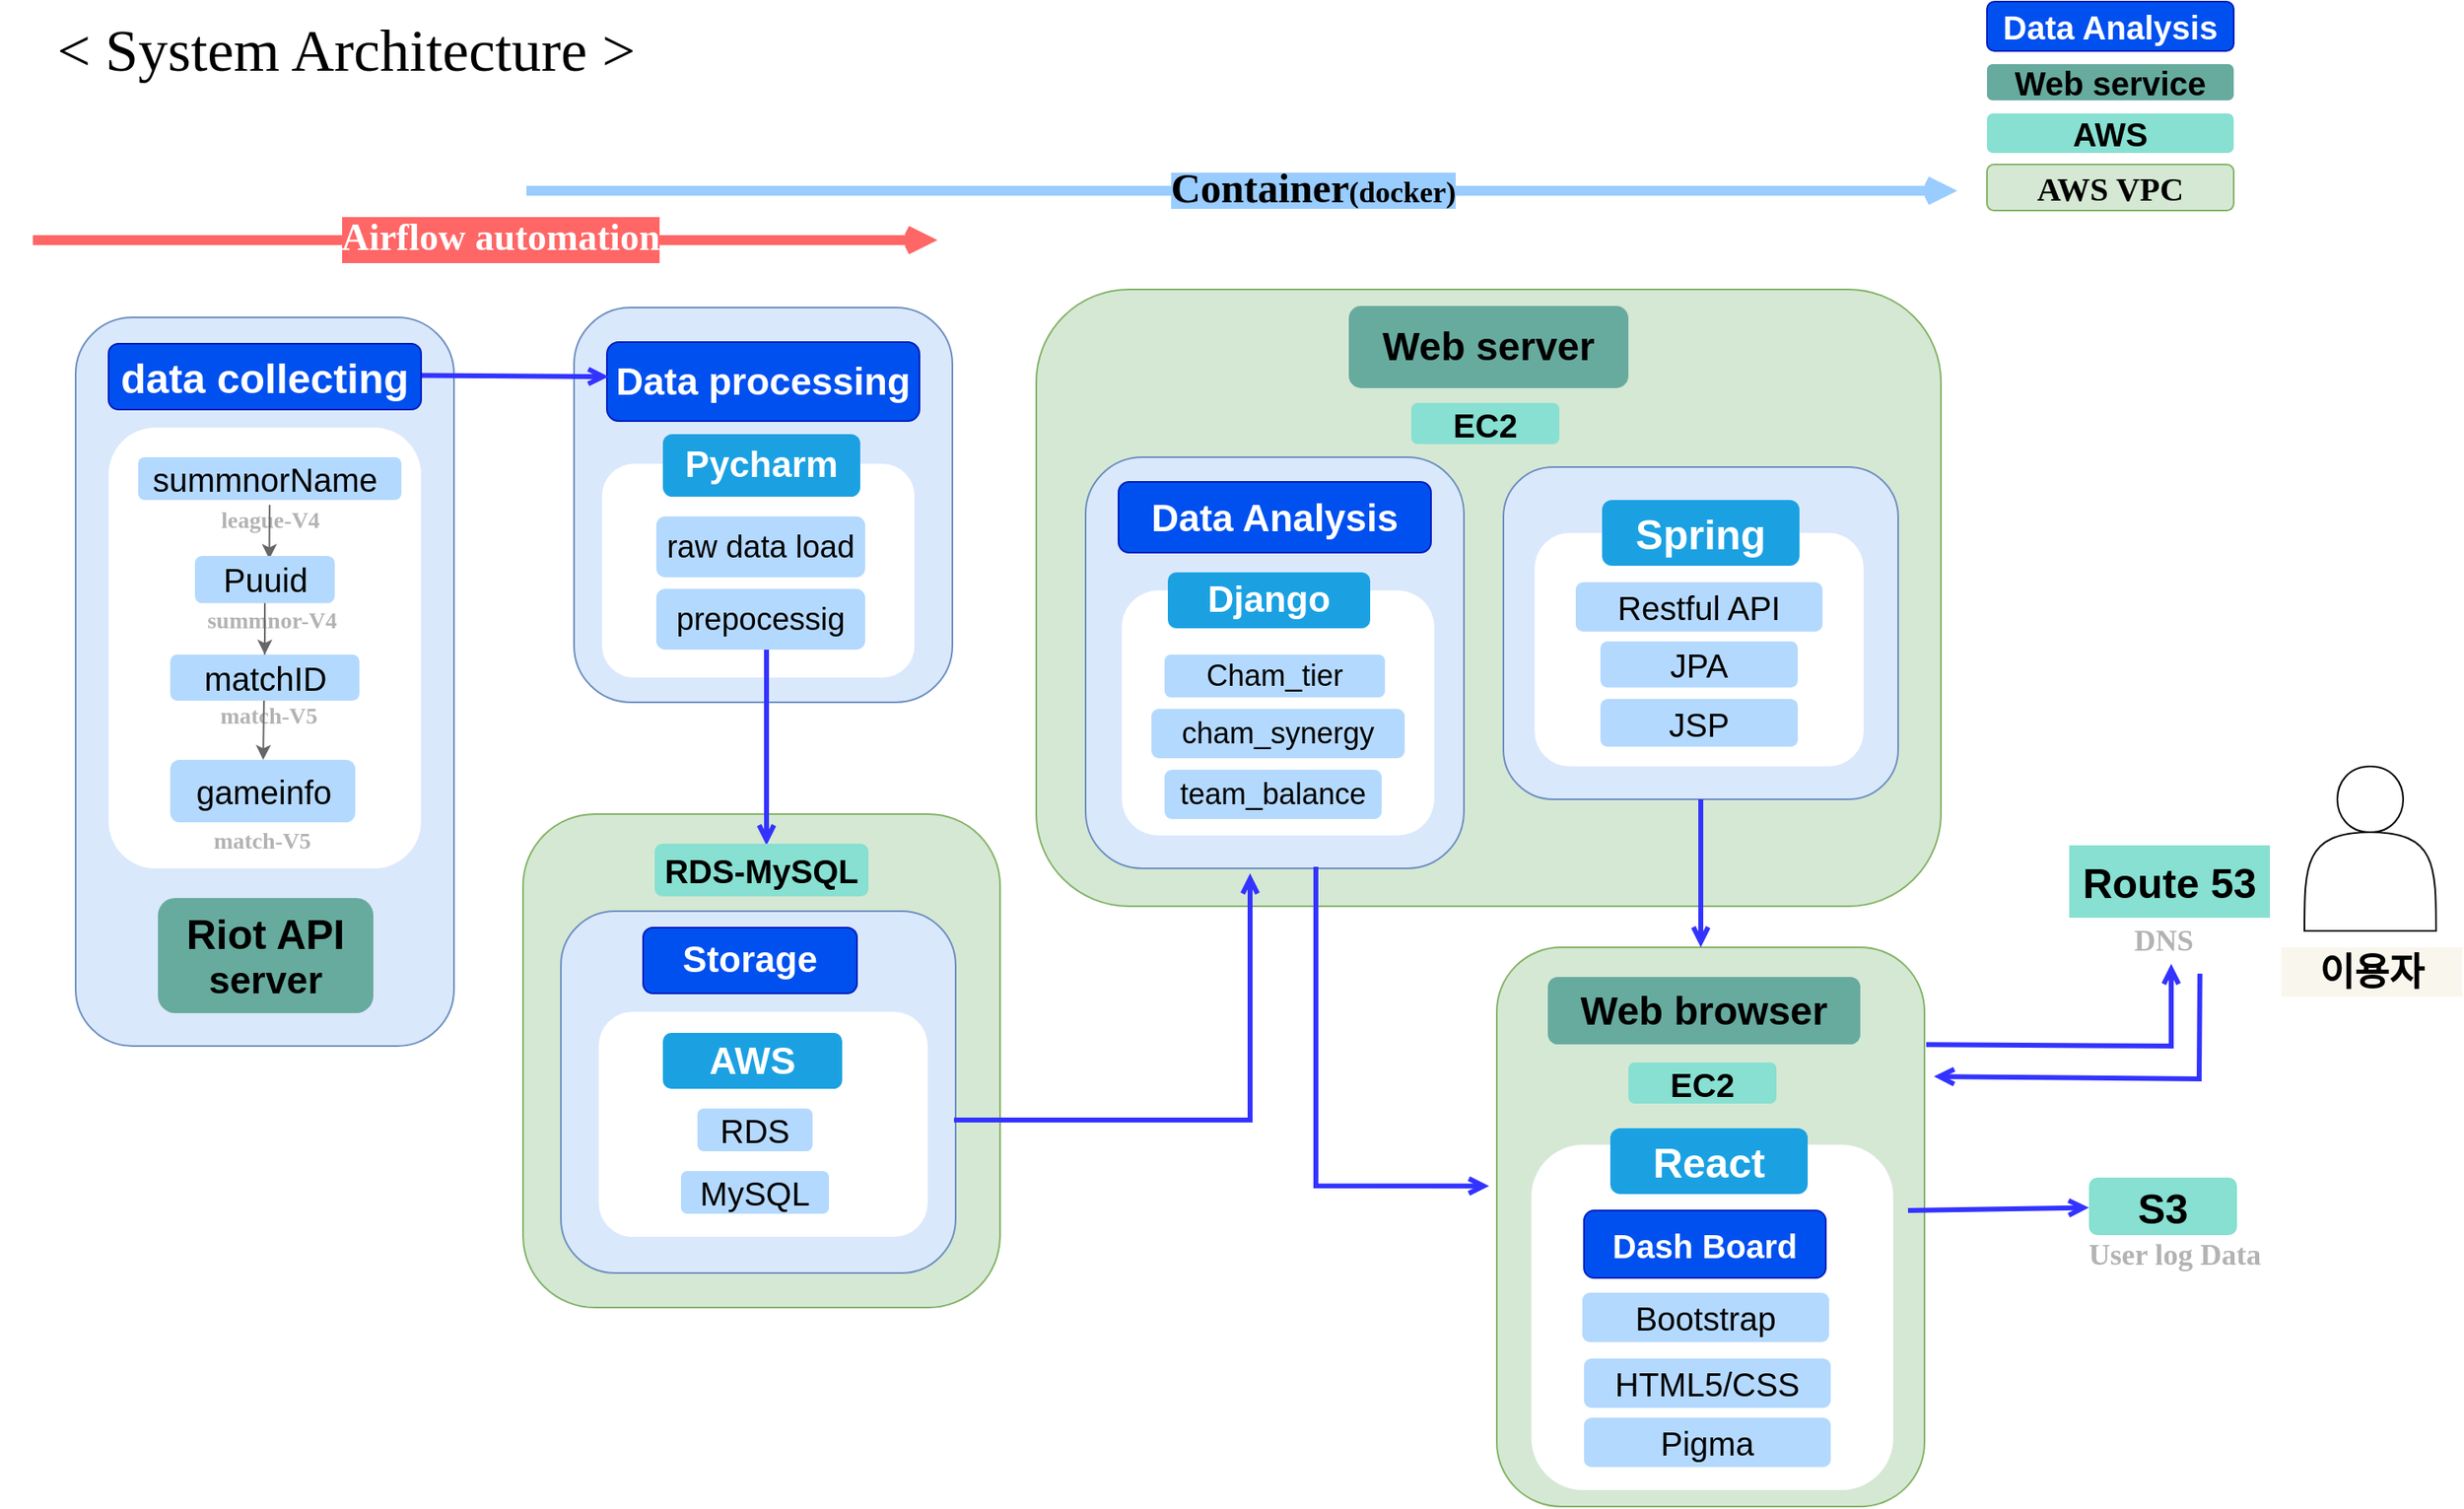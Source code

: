 <mxfile version="21.7.4" type="device">
  <diagram name="페이지-1" id="8Vxe-Sb6-K2crWI08aWL">
    <mxGraphModel dx="3078" dy="1029" grid="1" gridSize="10" guides="0" tooltips="1" connect="0" arrows="0" fold="1" page="1" pageScale="1" pageWidth="1169" pageHeight="827" background="#ffffff" math="0" shadow="0">
      <root>
        <mxCell id="0" />
        <mxCell id="1" parent="0" />
        <mxCell id="B-vti2--LpLqxvytJ4qg-33" value="" style="rounded=1;whiteSpace=wrap;html=1;fillColor=#d5e8d4;strokeColor=#82b366;fontFamily=Tahoma;fontStyle=1;" parent="1" vertex="1">
          <mxGeometry x="-842" y="499" width="290" height="300" as="geometry" />
        </mxCell>
        <mxCell id="B-vti2--LpLqxvytJ4qg-11" value="" style="rounded=1;whiteSpace=wrap;html=1;fillColor=#d5e8d4;strokeColor=#82b366;fontFamily=Tahoma;fontStyle=1;" parent="1" vertex="1">
          <mxGeometry x="-250" y="580" width="260" height="340" as="geometry" />
        </mxCell>
        <mxCell id="B-vti2--LpLqxvytJ4qg-10" value="" style="rounded=1;whiteSpace=wrap;html=1;fillColor=#d5e8d4;strokeColor=#82b366;fontFamily=Tahoma;fontStyle=1;" parent="1" vertex="1">
          <mxGeometry x="-530" y="180" width="550" height="375" as="geometry" />
        </mxCell>
        <mxCell id="B-vti2--LpLqxvytJ4qg-9" value="" style="rounded=1;whiteSpace=wrap;html=1;fillColor=#dae8fc;strokeColor=#6c8ebf;fontFamily=Tahoma;fontStyle=1" parent="1" vertex="1">
          <mxGeometry x="-500" y="282" width="230" height="250" as="geometry" />
        </mxCell>
        <mxCell id="M_kINHGqOCjYZNysxSQe-3" value="" style="rounded=1;whiteSpace=wrap;html=1;fillColor=#dae8fc;strokeColor=#6c8ebf;fontFamily=Tahoma;fontStyle=1" parent="1" vertex="1">
          <mxGeometry x="-819" y="558" width="240" height="220" as="geometry" />
        </mxCell>
        <mxCell id="M_kINHGqOCjYZNysxSQe-38" value="" style="rounded=1;whiteSpace=wrap;html=1;fontFamily=Helvetica;fontStyle=1;strokeColor=none;" parent="1" vertex="1">
          <mxGeometry x="-796" y="619.25" width="200" height="136.75" as="geometry" />
        </mxCell>
        <mxCell id="M_kINHGqOCjYZNysxSQe-1" value="" style="rounded=1;whiteSpace=wrap;html=1;fillColor=#dae8fc;strokeColor=#6c8ebf;fontFamily=Tahoma;fontStyle=1" parent="1" vertex="1">
          <mxGeometry x="-1114" y="197" width="230" height="443" as="geometry" />
        </mxCell>
        <mxCell id="M_kINHGqOCjYZNysxSQe-2" value="&lt;font style=&quot;font-size: 36px;&quot; face=&quot;Tahoma&quot;&gt;&amp;lt; System Architecture &amp;gt;&amp;nbsp;&lt;/font&gt;" style="text;strokeColor=none;align=center;fillColor=none;html=1;verticalAlign=middle;whiteSpace=wrap;rounded=0;fontSize=20;fontFamily=Architects Daughter;" parent="1" vertex="1">
          <mxGeometry x="-1160" y="20" width="430" height="30" as="geometry" />
        </mxCell>
        <mxCell id="M_kINHGqOCjYZNysxSQe-4" value="" style="rounded=1;whiteSpace=wrap;html=1;fillColor=#dae8fc;strokeColor=#6c8ebf;fontFamily=Tahoma;fontStyle=1" parent="1" vertex="1">
          <mxGeometry x="-811" y="191" width="230" height="240" as="geometry" />
        </mxCell>
        <mxCell id="M_kINHGqOCjYZNysxSQe-12" value="" style="rounded=1;whiteSpace=wrap;html=1;fontFamily=Helvetica;fontStyle=1;strokeColor=none;" parent="1" vertex="1">
          <mxGeometry x="-1094" y="264" width="190" height="268" as="geometry" />
        </mxCell>
        <mxCell id="M_kINHGqOCjYZNysxSQe-13" value="&lt;span style=&quot;font-size: 20px; font-weight: 400;&quot;&gt;summnorName&amp;nbsp;&lt;/span&gt;" style="rounded=1;whiteSpace=wrap;html=1;fontFamily=Helvetica;fontStyle=1;fillColor=#b4d9fe;strokeColor=none;fontColor=#000000;" parent="1" vertex="1">
          <mxGeometry x="-1076" y="282" width="160" height="26" as="geometry" />
        </mxCell>
        <mxCell id="M_kINHGqOCjYZNysxSQe-19" value="&lt;font style=&quot;font-size: 23px;&quot;&gt;AWS&lt;/font&gt;" style="rounded=1;whiteSpace=wrap;html=1;fontFamily=Helvetica;fontStyle=1;fillColor=#1ba1e2;strokeColor=none;fontColor=#ffffff;strokeWidth=20;" parent="1" vertex="1">
          <mxGeometry x="-757" y="632" width="109" height="34" as="geometry" />
        </mxCell>
        <mxCell id="M_kINHGqOCjYZNysxSQe-34" value="&lt;div style=&quot;&quot;&gt;&lt;pre style=&quot;&quot;&gt;&lt;font color=&quot;#b3b3b3&quot; style=&quot;font-size: 14px;&quot; face=&quot;Tahoma&quot;&gt;&lt;b style=&quot;&quot;&gt;league-V4&lt;/b&gt;&lt;/font&gt;&lt;/pre&gt;&lt;/div&gt;" style="text;strokeColor=none;align=center;fillColor=none;html=1;verticalAlign=middle;whiteSpace=wrap;rounded=0;fontSize=20;fontFamily=Architects Daughter;" parent="1" vertex="1">
          <mxGeometry x="-1038" y="302" width="85" height="30" as="geometry" />
        </mxCell>
        <mxCell id="M_kINHGqOCjYZNysxSQe-36" value="&lt;font style=&quot;font-size: 22px;&quot;&gt;Storage&lt;/font&gt;" style="rounded=1;whiteSpace=wrap;html=1;fontFamily=Helvetica;fontStyle=1;fillColor=#0050ef;strokeColor=#001DBC;fontColor=#ffffff;" parent="1" vertex="1">
          <mxGeometry x="-769" y="568" width="130" height="40" as="geometry" />
        </mxCell>
        <mxCell id="M_kINHGqOCjYZNysxSQe-46" value="&lt;div style=&quot;&quot;&gt;&lt;pre style=&quot;&quot;&gt;&lt;font color=&quot;#b3b3b3&quot; style=&quot;font-size: 14px;&quot; face=&quot;Tahoma&quot;&gt;&lt;b style=&quot;&quot;&gt;summnor-V4&lt;/b&gt;&lt;/font&gt;&lt;/pre&gt;&lt;/div&gt;" style="text;strokeColor=none;align=center;fillColor=none;html=1;verticalAlign=middle;whiteSpace=wrap;rounded=0;fontSize=20;fontFamily=Architects Daughter;" parent="1" vertex="1">
          <mxGeometry x="-1037" y="363" width="85" height="30" as="geometry" />
        </mxCell>
        <mxCell id="M_kINHGqOCjYZNysxSQe-47" value="&lt;div style=&quot;&quot;&gt;&lt;pre style=&quot;&quot;&gt;&lt;font color=&quot;#b3b3b3&quot; style=&quot;font-size: 14px;&quot; face=&quot;Tahoma&quot;&gt;&lt;b style=&quot;&quot;&gt;match-V5&lt;/b&gt;&lt;/font&gt;&lt;/pre&gt;&lt;/div&gt;" style="text;strokeColor=none;align=center;fillColor=none;html=1;verticalAlign=middle;whiteSpace=wrap;rounded=0;fontSize=20;fontFamily=Architects Daughter;" parent="1" vertex="1">
          <mxGeometry x="-1039" y="421" width="85" height="30" as="geometry" />
        </mxCell>
        <mxCell id="M_kINHGqOCjYZNysxSQe-51" style="rounded=0;hachureGap=4;orthogonalLoop=1;jettySize=auto;html=1;fontFamily=Architects Daughter;fontSource=https%3A%2F%2Ffonts.googleapis.com%2Fcss%3Ffamily%3DArchitects%2BDaughter;fontSize=16;strokeColor=#666666;entryX=0.532;entryY=0.065;entryDx=0;entryDy=0;entryPerimeter=0;" parent="1" target="M_kINHGqOCjYZNysxSQe-40" edge="1">
          <mxGeometry relative="1" as="geometry">
            <mxPoint x="-996.079" y="311" as="sourcePoint" />
            <mxPoint x="-999" y="332" as="targetPoint" />
          </mxGeometry>
        </mxCell>
        <mxCell id="M_kINHGqOCjYZNysxSQe-52" style="rounded=0;hachureGap=4;orthogonalLoop=1;jettySize=auto;html=1;fontFamily=Architects Daughter;fontSource=https%3A%2F%2Ffonts.googleapis.com%2Fcss%3Ffamily%3DArchitects%2BDaughter;fontSize=16;strokeColor=#666666;exitX=0.5;exitY=0;exitDx=0;exitDy=0;exitPerimeter=0;" parent="1" source="M_kINHGqOCjYZNysxSQe-40" target="M_kINHGqOCjYZNysxSQe-41" edge="1">
          <mxGeometry relative="1" as="geometry">
            <mxPoint x="-989" y="312" as="sourcePoint" />
            <mxPoint x="-989" y="342" as="targetPoint" />
          </mxGeometry>
        </mxCell>
        <mxCell id="M_kINHGqOCjYZNysxSQe-40" value="&lt;span style=&quot;font-size: 20px; font-weight: 400;&quot;&gt;Puuid&lt;/span&gt;" style="rounded=1;whiteSpace=wrap;html=1;fontFamily=Helvetica;fontStyle=1;fillColor=#b4d9fe;strokeColor=none;fontColor=#000000;" parent="1" vertex="1">
          <mxGeometry x="-1041.5" y="342" width="85" height="28.75" as="geometry" />
        </mxCell>
        <mxCell id="M_kINHGqOCjYZNysxSQe-55" style="rounded=0;hachureGap=4;orthogonalLoop=1;jettySize=auto;html=1;fontFamily=Architects Daughter;fontSource=https%3A%2F%2Ffonts.googleapis.com%2Fcss%3Ffamily%3DArchitects%2BDaughter;fontSize=16;strokeColor=#666666;" parent="1" target="M_kINHGqOCjYZNysxSQe-45" edge="1">
          <mxGeometry relative="1" as="geometry">
            <mxPoint x="-999" y="392" as="sourcePoint" />
            <mxPoint x="-989" y="342" as="targetPoint" />
          </mxGeometry>
        </mxCell>
        <mxCell id="M_kINHGqOCjYZNysxSQe-41" value="&lt;span style=&quot;font-size: 20px; font-weight: 400;&quot;&gt;matchID&lt;/span&gt;" style="rounded=1;whiteSpace=wrap;html=1;fontFamily=Helvetica;fontStyle=1;fillColor=#b4d9fe;strokeColor=none;fontColor=#000000;" parent="1" vertex="1">
          <mxGeometry x="-1056.5" y="402" width="115" height="28" as="geometry" />
        </mxCell>
        <mxCell id="M_kINHGqOCjYZNysxSQe-57" value="&lt;span style=&quot;font-size: 20px; font-weight: 400;&quot;&gt;RDS&lt;/span&gt;" style="rounded=1;whiteSpace=wrap;html=1;fontFamily=Helvetica;fontStyle=1;fillColor=#b4d9fe;strokeColor=none;fontColor=#000000;" parent="1" vertex="1">
          <mxGeometry x="-736" y="678" width="70" height="26" as="geometry" />
        </mxCell>
        <mxCell id="M_kINHGqOCjYZNysxSQe-58" value="&lt;span style=&quot;font-size: 20px; font-weight: 400;&quot;&gt;MySQL&lt;/span&gt;" style="rounded=1;whiteSpace=wrap;html=1;fontFamily=Helvetica;fontStyle=1;fillColor=#b4d9fe;strokeColor=none;fontColor=#000000;" parent="1" vertex="1">
          <mxGeometry x="-746" y="716" width="90" height="26" as="geometry" />
        </mxCell>
        <mxCell id="M_kINHGqOCjYZNysxSQe-60" value="&lt;font style=&quot;&quot;&gt;&lt;font style=&quot;font-size: 23px;&quot;&gt;Data processing&lt;/font&gt;&lt;br&gt;&lt;/font&gt;" style="rounded=1;whiteSpace=wrap;html=1;fontFamily=Helvetica;fontStyle=1;fillColor=#0050ef;strokeColor=#001DBC;fontColor=#ffffff;" parent="1" vertex="1">
          <mxGeometry x="-791" y="212" width="190" height="48" as="geometry" />
        </mxCell>
        <mxCell id="M_kINHGqOCjYZNysxSQe-61" value="" style="rounded=1;whiteSpace=wrap;html=1;fontFamily=Helvetica;fontStyle=1;strokeColor=none;" parent="1" vertex="1">
          <mxGeometry x="-794" y="286" width="190" height="130" as="geometry" />
        </mxCell>
        <mxCell id="M_kINHGqOCjYZNysxSQe-22" value="&lt;font style=&quot;font-size: 22px;&quot;&gt;Pycharm&lt;/font&gt;" style="rounded=1;whiteSpace=wrap;html=1;fontFamily=Helvetica;fontStyle=1;fillColor=#1ba1e2;strokeColor=none;fontColor=#ffffff;" parent="1" vertex="1">
          <mxGeometry x="-757" y="268" width="120" height="38" as="geometry" />
        </mxCell>
        <mxCell id="M_kINHGqOCjYZNysxSQe-77" value="" style="rounded=1;whiteSpace=wrap;html=1;fontFamily=Helvetica;fontStyle=1;strokeColor=none;" parent="1" vertex="1">
          <mxGeometry x="-478" y="363" width="190" height="149" as="geometry" />
        </mxCell>
        <mxCell id="M_kINHGqOCjYZNysxSQe-23" value="&lt;font style=&quot;font-size: 22px;&quot;&gt;Django&lt;/font&gt;" style="rounded=1;whiteSpace=wrap;html=1;fontFamily=Helvetica;fontStyle=1;fillColor=#1ba1e2;strokeColor=none;fontColor=#ffffff;" parent="1" vertex="1">
          <mxGeometry x="-450" y="352" width="123" height="34" as="geometry" />
        </mxCell>
        <mxCell id="M_kINHGqOCjYZNysxSQe-92" value="" style="rounded=1;whiteSpace=wrap;html=1;fontFamily=Helvetica;fontStyle=1;strokeColor=none;" parent="1" vertex="1">
          <mxGeometry x="-229" y="700" width="220" height="210" as="geometry" />
        </mxCell>
        <mxCell id="M_kINHGqOCjYZNysxSQe-93" value="&lt;span style=&quot;font-size: 25px;&quot;&gt;React&lt;/span&gt;" style="rounded=1;whiteSpace=wrap;html=1;fontFamily=Helvetica;fontStyle=1;fillColor=#1ba1e2;strokeColor=none;fontColor=#ffffff;" parent="1" vertex="1">
          <mxGeometry x="-181" y="690" width="120" height="40" as="geometry" />
        </mxCell>
        <mxCell id="M_kINHGqOCjYZNysxSQe-96" value="" style="edgeStyle=none;orthogonalLoop=1;jettySize=auto;html=1;rounded=0;hachureGap=4;fontFamily=Architects Daughter;fontSource=https%3A%2F%2Ffonts.googleapis.com%2Fcss%3Ffamily%3DArchitects%2BDaughter;fontSize=16;strokeWidth=6;endArrow=open;endFill=0;strokeColor=#FF6666;" parent="1" edge="1">
          <mxGeometry width="80" relative="1" as="geometry">
            <mxPoint x="-1140" y="150" as="sourcePoint" />
            <mxPoint x="-590" y="150" as="targetPoint" />
            <Array as="points" />
          </mxGeometry>
        </mxCell>
        <mxCell id="M_kINHGqOCjYZNysxSQe-100" value="&lt;span style=&quot;background-color: rgb(255, 102, 102);&quot;&gt;&lt;b style=&quot;&quot;&gt;&lt;font style=&quot;&quot; color=&quot;#ffffff&quot;&gt;&lt;font style=&quot;font-size: 23px;&quot; face=&quot;Tahoma&quot;&gt;Airflow automation&lt;/font&gt;&lt;/font&gt;&lt;/b&gt;&lt;/span&gt;" style="edgeLabel;html=1;align=center;verticalAlign=middle;resizable=0;points=[];fontSize=20;fontFamily=Architects Daughter;" parent="M_kINHGqOCjYZNysxSQe-96" vertex="1" connectable="0">
          <mxGeometry x="0.4" y="-4" relative="1" as="geometry">
            <mxPoint x="-101" y="-6" as="offset" />
          </mxGeometry>
        </mxCell>
        <mxCell id="M_kINHGqOCjYZNysxSQe-101" value="&lt;span style=&quot;font-weight: 400;&quot;&gt;&lt;font style=&quot;font-size: 18px;&quot;&gt;Cham_tier&lt;/font&gt;&lt;/span&gt;" style="rounded=1;whiteSpace=wrap;html=1;fontFamily=Helvetica;fontStyle=1;fillColor=#B4D9FE;strokeColor=none;fontColor=#000000;" parent="1" vertex="1">
          <mxGeometry x="-452" y="402" width="134" height="26" as="geometry" />
        </mxCell>
        <mxCell id="M_kINHGqOCjYZNysxSQe-102" value="&lt;span style=&quot;font-weight: 400;&quot;&gt;&lt;font style=&quot;font-size: 18px;&quot;&gt;cham_synergy&lt;/font&gt;&lt;/span&gt;" style="rounded=1;whiteSpace=wrap;html=1;fontFamily=Helvetica;fontStyle=1;fillColor=#b4d9fe;strokeColor=none;fontColor=#000000;" parent="1" vertex="1">
          <mxGeometry x="-460" y="435" width="154" height="30" as="geometry" />
        </mxCell>
        <mxCell id="M_kINHGqOCjYZNysxSQe-105" value="&lt;span style=&quot;font-weight: 400;&quot;&gt;&lt;font style=&quot;font-size: 18px;&quot;&gt;team_balance&lt;/font&gt;&lt;/span&gt;" style="rounded=1;whiteSpace=wrap;html=1;fontFamily=Helvetica;fontStyle=1;fillColor=#b4d9fe;strokeColor=none;fontColor=#000000;" parent="1" vertex="1">
          <mxGeometry x="-452" y="472" width="132" height="30" as="geometry" />
        </mxCell>
        <mxCell id="M_kINHGqOCjYZNysxSQe-106" value="&lt;span style=&quot;font-size: 19px; font-weight: 400;&quot;&gt;raw data load&lt;/span&gt;" style="rounded=1;whiteSpace=wrap;html=1;fontFamily=Helvetica;fontStyle=1;fillColor=#b4d9fe;strokeColor=none;fontColor=#000000;" parent="1" vertex="1">
          <mxGeometry x="-761" y="318" width="127" height="37" as="geometry" />
        </mxCell>
        <mxCell id="M_kINHGqOCjYZNysxSQe-108" value="" style="edgeStyle=none;orthogonalLoop=1;jettySize=auto;html=1;rounded=0;hachureGap=4;fontFamily=Architects Daughter;fontSource=https%3A%2F%2Ffonts.googleapis.com%2Fcss%3Ffamily%3DArchitects%2BDaughter;fontSize=16;strokeWidth=6;endArrow=open;endFill=0;strokeColor=#99CCFF;" parent="1" edge="1">
          <mxGeometry width="80" relative="1" as="geometry">
            <mxPoint x="-840" y="120" as="sourcePoint" />
            <mxPoint x="30" y="120" as="targetPoint" />
            <Array as="points" />
          </mxGeometry>
        </mxCell>
        <mxCell id="M_kINHGqOCjYZNysxSQe-109" value="&lt;font face=&quot;Tahoma&quot;&gt;&lt;span style=&quot;background-color: rgb(153, 204, 255);&quot;&gt;&lt;b style=&quot;&quot;&gt;&lt;span style=&quot;font-size: 25px;&quot;&gt;Container&lt;/span&gt;&lt;font style=&quot;font-size: 18px;&quot;&gt;(docker)&lt;/font&gt;&lt;/b&gt;&lt;/span&gt;&lt;/font&gt;" style="edgeLabel;html=1;align=center;verticalAlign=middle;resizable=0;points=[];fontSize=20;fontFamily=Architects Daughter;" parent="M_kINHGqOCjYZNysxSQe-108" vertex="1" connectable="0">
          <mxGeometry x="0.4" y="-4" relative="1" as="geometry">
            <mxPoint x="-131" y="-6" as="offset" />
          </mxGeometry>
        </mxCell>
        <mxCell id="B-vti2--LpLqxvytJ4qg-5" value="&lt;font style=&quot;&quot;&gt;&lt;span style=&quot;font-size: 25px;&quot;&gt;Riot API&lt;/span&gt;&lt;br&gt;&lt;font style=&quot;font-size: 23px;&quot;&gt;server&lt;/font&gt;&lt;br&gt;&lt;/font&gt;" style="rounded=1;whiteSpace=wrap;html=1;fontFamily=Helvetica;fontStyle=1;fillColor=#67AB9F;strokeColor=none;" parent="1" vertex="1">
          <mxGeometry x="-1064" y="550" width="131" height="70" as="geometry" />
        </mxCell>
        <mxCell id="B-vti2--LpLqxvytJ4qg-8" value="&lt;font style=&quot;&quot;&gt;&lt;font style=&quot;font-size: 23px;&quot;&gt;Data Analysis&lt;/font&gt;&lt;br&gt;&lt;/font&gt;" style="rounded=1;whiteSpace=wrap;html=1;fontFamily=Helvetica;fontStyle=1;fillColor=#0050ef;strokeColor=#001DBC;fontColor=#ffffff;" parent="1" vertex="1">
          <mxGeometry x="-480" y="297" width="190" height="43" as="geometry" />
        </mxCell>
        <mxCell id="B-vti2--LpLqxvytJ4qg-13" value="" style="rounded=1;whiteSpace=wrap;html=1;fillColor=#dae8fc;strokeColor=#6c8ebf;fontFamily=Tahoma;fontStyle=1" parent="1" vertex="1">
          <mxGeometry x="-246" y="288" width="240" height="202" as="geometry" />
        </mxCell>
        <mxCell id="B-vti2--LpLqxvytJ4qg-12" value="" style="rounded=1;whiteSpace=wrap;html=1;fontFamily=Helvetica;fontStyle=1;strokeColor=none;" parent="1" vertex="1">
          <mxGeometry x="-227" y="328" width="200" height="142" as="geometry" />
        </mxCell>
        <mxCell id="B-vti2--LpLqxvytJ4qg-2" value="&lt;font style=&quot;font-size: 24px;&quot;&gt;Web server&lt;/font&gt;" style="rounded=1;whiteSpace=wrap;html=1;fontFamily=Helvetica;fontStyle=1;fillColor=#67AB9F;strokeColor=none;" parent="1" vertex="1">
          <mxGeometry x="-340" y="190" width="170" height="50" as="geometry" />
        </mxCell>
        <mxCell id="B-vti2--LpLqxvytJ4qg-14" value="&lt;font style=&quot;font-size: 25px;&quot;&gt;Spring&lt;/font&gt;" style="rounded=1;whiteSpace=wrap;html=1;fontFamily=Helvetica;fontStyle=1;fillColor=#1ba1e2;strokeColor=none;fontColor=#ffffff;" parent="1" vertex="1">
          <mxGeometry x="-186" y="308" width="120" height="40" as="geometry" />
        </mxCell>
        <mxCell id="B-vti2--LpLqxvytJ4qg-15" value="&lt;font color=&quot;#000000&quot; style=&quot;font-size: 20px; font-weight: normal;&quot;&gt;JSP&lt;/font&gt;" style="rounded=1;whiteSpace=wrap;html=1;fontFamily=Helvetica;fontStyle=1;fillColor=#B4D9FE;strokeColor=none;fontColor=#ffffff;" parent="1" vertex="1">
          <mxGeometry x="-187" y="429" width="120" height="29" as="geometry" />
        </mxCell>
        <mxCell id="B-vti2--LpLqxvytJ4qg-16" value="&lt;font color=&quot;#000000&quot; style=&quot;font-size: 20px; font-weight: normal;&quot;&gt;Restful API&lt;/font&gt;" style="rounded=1;whiteSpace=wrap;html=1;fontFamily=Helvetica;fontStyle=1;fillColor=#B4D9FE;strokeColor=none;fontColor=#ffffff;" parent="1" vertex="1">
          <mxGeometry x="-202" y="358" width="150" height="30" as="geometry" />
        </mxCell>
        <mxCell id="B-vti2--LpLqxvytJ4qg-17" value="&lt;font color=&quot;#000000&quot; style=&quot;font-size: 20px; font-weight: normal;&quot;&gt;JPA&lt;/font&gt;" style="rounded=1;whiteSpace=wrap;html=1;fontFamily=Helvetica;fontStyle=1;fillColor=#B4D9FE;strokeColor=none;fontColor=#ffffff;" parent="1" vertex="1">
          <mxGeometry x="-187" y="394" width="120" height="28" as="geometry" />
        </mxCell>
        <mxCell id="M_kINHGqOCjYZNysxSQe-56" value="&lt;div style=&quot;&quot;&gt;&lt;pre style=&quot;&quot;&gt;&lt;font color=&quot;#b3b3b3&quot; style=&quot;font-size: 14px;&quot; face=&quot;Tahoma&quot;&gt;&lt;b style=&quot;&quot;&gt;match-V5&lt;/b&gt;&lt;/font&gt;&lt;/pre&gt;&lt;/div&gt;" style="text;strokeColor=none;align=center;fillColor=none;html=1;verticalAlign=middle;whiteSpace=wrap;rounded=0;fontSize=20;fontFamily=Architects Daughter;" parent="1" vertex="1">
          <mxGeometry x="-1043" y="497" width="85" height="30" as="geometry" />
        </mxCell>
        <mxCell id="M_kINHGqOCjYZNysxSQe-45" value="&lt;span style=&quot;font-size: 20px; font-weight: 400;&quot;&gt;gameinfo&lt;/span&gt;" style="rounded=1;whiteSpace=wrap;html=1;fontFamily=Helvetica;fontStyle=1;fillColor=#b4d9fe;strokeColor=none;fontColor=#000000;" parent="1" vertex="1">
          <mxGeometry x="-1056.5" y="466" width="112.5" height="38" as="geometry" />
        </mxCell>
        <mxCell id="B-vti2--LpLqxvytJ4qg-18" value="&lt;font style=&quot;font-size: 20px;&quot;&gt;Dash Board&lt;/font&gt;" style="rounded=1;whiteSpace=wrap;html=1;fontFamily=Helvetica;fontStyle=1;fillColor=#0050ef;strokeColor=#001DBC;fontColor=#ffffff;" parent="1" vertex="1">
          <mxGeometry x="-197" y="740" width="147" height="41" as="geometry" />
        </mxCell>
        <mxCell id="B-vti2--LpLqxvytJ4qg-19" value="&lt;font style=&quot;font-size: 20px; font-weight: normal;&quot;&gt;Bootstrap&lt;/font&gt;" style="rounded=1;whiteSpace=wrap;html=1;fontFamily=Helvetica;fontStyle=1;fillColor=#B4D9FE;strokeColor=none;" parent="1" vertex="1">
          <mxGeometry x="-198" y="790" width="150" height="30" as="geometry" />
        </mxCell>
        <mxCell id="B-vti2--LpLqxvytJ4qg-20" value="&lt;font style=&quot;font-size: 24px;&quot;&gt;Web&amp;nbsp;browser&lt;/font&gt;" style="rounded=1;whiteSpace=wrap;html=1;fontFamily=Helvetica;fontStyle=1;fillColor=#67AB9F;strokeColor=none;" parent="1" vertex="1">
          <mxGeometry x="-219" y="598" width="190" height="41" as="geometry" />
        </mxCell>
        <mxCell id="B-vti2--LpLqxvytJ4qg-21" value="&lt;span style=&quot;font-size: 20px; font-weight: 400;&quot;&gt;HTML5/CSS&lt;/span&gt;" style="rounded=1;whiteSpace=wrap;html=1;fontFamily=Helvetica;fontStyle=1;fillColor=#B4D9FE;strokeColor=none;" parent="1" vertex="1">
          <mxGeometry x="-197" y="830" width="150" height="30" as="geometry" />
        </mxCell>
        <mxCell id="B-vti2--LpLqxvytJ4qg-22" value="&lt;span style=&quot;font-size: 20px; font-weight: 400;&quot;&gt;Pigma&lt;/span&gt;" style="rounded=1;whiteSpace=wrap;html=1;fontFamily=Helvetica;fontStyle=1;fillColor=#B4D9FE;strokeColor=none;" parent="1" vertex="1">
          <mxGeometry x="-197" y="866" width="150" height="30" as="geometry" />
        </mxCell>
        <mxCell id="B-vti2--LpLqxvytJ4qg-23" value="" style="edgeStyle=none;orthogonalLoop=1;jettySize=auto;html=1;rounded=0;hachureGap=4;fontFamily=Architects Daughter;fontSource=https%3A%2F%2Ffonts.googleapis.com%2Fcss%3Ffamily%3DArchitects%2BDaughter;fontSize=16;strokeWidth=3;endArrow=open;endFill=0;strokeColor=#3333FF;" parent="1" edge="1">
          <mxGeometry width="80" relative="1" as="geometry">
            <mxPoint x="-694" y="394" as="sourcePoint" />
            <mxPoint x="-694" y="518" as="targetPoint" />
            <Array as="points" />
          </mxGeometry>
        </mxCell>
        <mxCell id="B-vti2--LpLqxvytJ4qg-25" value="" style="edgeStyle=none;orthogonalLoop=1;jettySize=auto;html=1;rounded=0;hachureGap=4;fontFamily=Architects Daughter;fontSource=https%3A%2F%2Ffonts.googleapis.com%2Fcss%3Ffamily%3DArchitects%2BDaughter;fontSize=16;strokeWidth=3;endArrow=open;endFill=0;strokeColor=#3333FF;exitX=1.01;exitY=0.504;exitDx=0;exitDy=0;exitPerimeter=0;" parent="1" edge="1">
          <mxGeometry width="80" relative="1" as="geometry">
            <mxPoint x="-929.1" y="232.16" as="sourcePoint" />
            <mxPoint x="-790" y="233" as="targetPoint" />
            <Array as="points" />
          </mxGeometry>
        </mxCell>
        <mxCell id="B-vti2--LpLqxvytJ4qg-26" value="&lt;font style=&quot;font-size: 20px;&quot;&gt;EC2&lt;/font&gt;" style="rounded=1;whiteSpace=wrap;html=1;fontFamily=Helvetica;fontStyle=1;fillColor=#87E0D1;strokeColor=none;" parent="1" vertex="1">
          <mxGeometry x="-302" y="249" width="90" height="25" as="geometry" />
        </mxCell>
        <mxCell id="B-vti2--LpLqxvytJ4qg-27" value="&lt;font style=&quot;font-size: 20px;&quot;&gt;EC2&lt;/font&gt;" style="rounded=1;whiteSpace=wrap;html=1;fontFamily=Helvetica;fontStyle=1;fillColor=#87E0D1;strokeColor=none;" parent="1" vertex="1">
          <mxGeometry x="-170" y="650" width="90" height="25" as="geometry" />
        </mxCell>
        <mxCell id="B-vti2--LpLqxvytJ4qg-28" value="&lt;font style=&quot;&quot;&gt;&lt;font style=&quot;font-size: 20px;&quot;&gt;Data Analysis&lt;/font&gt;&lt;br&gt;&lt;/font&gt;" style="rounded=1;whiteSpace=wrap;html=1;fontFamily=Helvetica;fontStyle=1;fillColor=#0050ef;strokeColor=#001DBC;fontColor=#ffffff;" parent="1" vertex="1">
          <mxGeometry x="48" y="5" width="150" height="30" as="geometry" />
        </mxCell>
        <mxCell id="B-vti2--LpLqxvytJ4qg-30" value="&lt;font style=&quot;font-size: 20px;&quot;&gt;AWS&lt;/font&gt;" style="rounded=1;whiteSpace=wrap;html=1;fontFamily=Helvetica;fontStyle=1;fillColor=#87E0D1;strokeColor=none;" parent="1" vertex="1">
          <mxGeometry x="48" y="73" width="150" height="24" as="geometry" />
        </mxCell>
        <mxCell id="B-vti2--LpLqxvytJ4qg-32" value="&lt;font style=&quot;font-size: 20px;&quot;&gt;Web service&lt;/font&gt;" style="rounded=1;whiteSpace=wrap;html=1;fontFamily=Helvetica;fontStyle=1;fillColor=#67AB9F;strokeColor=none;" parent="1" vertex="1">
          <mxGeometry x="48" y="43" width="150" height="22" as="geometry" />
        </mxCell>
        <mxCell id="B-vti2--LpLqxvytJ4qg-34" value="&lt;font style=&quot;font-size: 20px;&quot;&gt;RDS-MySQL&lt;/font&gt;" style="rounded=1;whiteSpace=wrap;html=1;fontFamily=Helvetica;fontStyle=1;fillColor=#87E0D1;strokeColor=none;" parent="1" vertex="1">
          <mxGeometry x="-762" y="517" width="130" height="32" as="geometry" />
        </mxCell>
        <mxCell id="M_kINHGqOCjYZNysxSQe-7" value="&lt;span style=&quot;font-size: 25px;&quot;&gt;data collecting&lt;/span&gt;" style="rounded=1;whiteSpace=wrap;html=1;fontFamily=Helvetica;fontStyle=1;fillColor=#0050ef;strokeColor=#001DBC;fontColor=#ffffff;" parent="1" vertex="1">
          <mxGeometry x="-1094" y="213" width="190" height="40" as="geometry" />
        </mxCell>
        <mxCell id="M_kINHGqOCjYZNysxSQe-84" value="&lt;font style=&quot;font-size: 19px; font-weight: normal;&quot;&gt;prepocessig&lt;/font&gt;" style="rounded=1;whiteSpace=wrap;html=1;fontFamily=Helvetica;fontStyle=1;fillColor=#b4d9fe;strokeColor=none;fontColor=#000000;" parent="1" vertex="1">
          <mxGeometry x="-761" y="362" width="127" height="37" as="geometry" />
        </mxCell>
        <mxCell id="B-vti2--LpLqxvytJ4qg-35" value="&lt;font style=&quot;font-size: 25px;&quot;&gt;Route 53&lt;/font&gt;" style="rounded=1;whiteSpace=wrap;html=1;fontFamily=Helvetica;fontStyle=1;fillColor=#87E0D1;strokeColor=none;arcSize=0;" parent="1" vertex="1">
          <mxGeometry x="98" y="518" width="122" height="44" as="geometry" />
        </mxCell>
        <mxCell id="B-vti2--LpLqxvytJ4qg-38" value="" style="shape=actor;whiteSpace=wrap;html=1;" parent="1" vertex="1">
          <mxGeometry x="241" y="470" width="80" height="100" as="geometry" />
        </mxCell>
        <mxCell id="B-vti2--LpLqxvytJ4qg-39" value="&lt;span style=&quot;font-size: 23px;&quot;&gt;이용자&lt;/span&gt;" style="rounded=1;whiteSpace=wrap;html=1;fontFamily=Helvetica;fontStyle=1;arcSize=0;fillColor=#f9f7ed;strokeColor=none;" parent="1" vertex="1">
          <mxGeometry x="227" y="580" width="110" height="30" as="geometry" />
        </mxCell>
        <mxCell id="B-vti2--LpLqxvytJ4qg-40" value="&lt;font style=&quot;font-size: 25px;&quot;&gt;S3&lt;/font&gt;" style="rounded=1;whiteSpace=wrap;html=1;fontFamily=Helvetica;fontStyle=1;fillColor=#87E0D1;strokeColor=none;" parent="1" vertex="1">
          <mxGeometry x="110" y="720" width="90" height="35" as="geometry" />
        </mxCell>
        <mxCell id="B-vti2--LpLqxvytJ4qg-42" value="&lt;div style=&quot;&quot;&gt;&lt;pre style=&quot;&quot;&gt;&lt;font size=&quot;1&quot; face=&quot;Tahoma&quot; color=&quot;#b3b3b3&quot;&gt;&lt;b style=&quot;font-size: 18px;&quot;&gt;DNS&lt;/b&gt;&lt;/font&gt;&lt;/pre&gt;&lt;/div&gt;" style="text;strokeColor=none;align=center;fillColor=none;html=1;verticalAlign=middle;whiteSpace=wrap;rounded=0;fontSize=20;fontFamily=Architects Daughter;" parent="1" vertex="1">
          <mxGeometry x="113" y="560" width="85" height="30" as="geometry" />
        </mxCell>
        <mxCell id="B-vti2--LpLqxvytJ4qg-43" value="&lt;div style=&quot;&quot;&gt;&lt;pre style=&quot;&quot;&gt;&lt;font face=&quot;Tahoma&quot; color=&quot;#b3b3b3&quot;&gt;&lt;span style=&quot;font-size: 18px;&quot;&gt;&lt;b&gt; User log Data&lt;/b&gt;&lt;/span&gt;&lt;/font&gt;&lt;/pre&gt;&lt;/div&gt;" style="text;strokeColor=none;align=center;fillColor=none;html=1;verticalAlign=middle;whiteSpace=wrap;rounded=0;fontSize=20;fontFamily=Architects Daughter;" parent="1" vertex="1">
          <mxGeometry x="80" y="750" width="160" height="32" as="geometry" />
        </mxCell>
        <mxCell id="B-vti2--LpLqxvytJ4qg-44" value="&lt;font style=&quot;font-size: 20px;&quot;&gt;AWS VPC&lt;/font&gt;" style="rounded=1;whiteSpace=wrap;html=1;fillColor=#d5e8d4;strokeColor=#82b366;fontFamily=Tahoma;fontStyle=1;" parent="1" vertex="1">
          <mxGeometry x="48" y="104" width="150" height="28" as="geometry" />
        </mxCell>
        <mxCell id="B-vti2--LpLqxvytJ4qg-45" value="" style="edgeStyle=none;orthogonalLoop=1;jettySize=auto;html=1;rounded=0;hachureGap=4;fontFamily=Architects Daughter;fontSource=https%3A%2F%2Ffonts.googleapis.com%2Fcss%3Ffamily%3DArchitects%2BDaughter;fontSize=16;strokeWidth=3;endArrow=open;endFill=0;strokeColor=#3333FF;" parent="1" edge="1">
          <mxGeometry width="80" relative="1" as="geometry">
            <mxPoint x="-580" y="685" as="sourcePoint" />
            <mxPoint x="-400" y="535" as="targetPoint" />
            <Array as="points">
              <mxPoint x="-400" y="685" />
            </Array>
          </mxGeometry>
        </mxCell>
        <mxCell id="B-vti2--LpLqxvytJ4qg-46" value="" style="edgeStyle=none;orthogonalLoop=1;jettySize=auto;html=1;rounded=0;hachureGap=4;fontFamily=Architects Daughter;fontSource=https%3A%2F%2Ffonts.googleapis.com%2Fcss%3Ffamily%3DArchitects%2BDaughter;fontSize=16;strokeWidth=3;endArrow=open;endFill=0;strokeColor=#3333FF;" parent="1" edge="1">
          <mxGeometry width="80" relative="1" as="geometry">
            <mxPoint x="-126" y="490" as="sourcePoint" />
            <mxPoint x="-126" y="580" as="targetPoint" />
            <Array as="points" />
          </mxGeometry>
        </mxCell>
        <mxCell id="B-vti2--LpLqxvytJ4qg-47" value="" style="edgeStyle=none;orthogonalLoop=1;jettySize=auto;html=1;rounded=0;hachureGap=4;fontFamily=Architects Daughter;fontSource=https%3A%2F%2Ffonts.googleapis.com%2Fcss%3Ffamily%3DArchitects%2BDaughter;fontSize=16;strokeWidth=3;endArrow=open;endFill=0;strokeColor=#3333FF;entryX=-0.018;entryY=0.424;entryDx=0;entryDy=0;entryPerimeter=0;" parent="1" edge="1">
          <mxGeometry width="80" relative="1" as="geometry">
            <mxPoint x="-360" y="531" as="sourcePoint" />
            <mxPoint x="-254.68" y="725.16" as="targetPoint" />
            <Array as="points">
              <mxPoint x="-360" y="725" />
            </Array>
          </mxGeometry>
        </mxCell>
        <mxCell id="B-vti2--LpLqxvytJ4qg-48" value="" style="edgeStyle=none;orthogonalLoop=1;jettySize=auto;html=1;rounded=0;hachureGap=4;fontFamily=Architects Daughter;fontSource=https%3A%2F%2Ffonts.googleapis.com%2Fcss%3Ffamily%3DArchitects%2BDaughter;fontSize=16;strokeWidth=3;endArrow=open;endFill=0;strokeColor=#3333FF;exitX=1.004;exitY=0.174;exitDx=0;exitDy=0;exitPerimeter=0;" parent="1" source="B-vti2--LpLqxvytJ4qg-11" edge="1">
          <mxGeometry width="80" relative="1" as="geometry">
            <mxPoint x="80" y="680" as="sourcePoint" />
            <mxPoint x="160" y="590" as="targetPoint" />
            <Array as="points">
              <mxPoint x="160" y="640" />
            </Array>
          </mxGeometry>
        </mxCell>
        <mxCell id="B-vti2--LpLqxvytJ4qg-49" value="" style="edgeStyle=none;orthogonalLoop=1;jettySize=auto;html=1;rounded=0;hachureGap=4;fontFamily=Architects Daughter;fontSource=https%3A%2F%2Ffonts.googleapis.com%2Fcss%3Ffamily%3DArchitects%2BDaughter;fontSize=16;strokeWidth=3;endArrow=open;endFill=0;strokeColor=#3333FF;exitX=0.758;exitY=1.2;exitDx=0;exitDy=0;exitPerimeter=0;entryX=1.022;entryY=0.231;entryDx=0;entryDy=0;entryPerimeter=0;" parent="1" source="B-vti2--LpLqxvytJ4qg-42" target="B-vti2--LpLqxvytJ4qg-11" edge="1">
          <mxGeometry width="80" relative="1" as="geometry">
            <mxPoint x="60" y="669" as="sourcePoint" />
            <mxPoint x="209" y="620" as="targetPoint" />
            <Array as="points">
              <mxPoint x="177" y="660" />
            </Array>
          </mxGeometry>
        </mxCell>
        <mxCell id="B-vti2--LpLqxvytJ4qg-51" value="" style="edgeStyle=none;orthogonalLoop=1;jettySize=auto;html=1;rounded=0;hachureGap=4;fontFamily=Architects Daughter;fontSource=https%3A%2F%2Ffonts.googleapis.com%2Fcss%3Ffamily%3DArchitects%2BDaughter;fontSize=16;strokeWidth=3;endArrow=open;endFill=0;strokeColor=#3333FF;" parent="1" target="B-vti2--LpLqxvytJ4qg-40" edge="1">
          <mxGeometry width="80" relative="1" as="geometry">
            <mxPoint y="740" as="sourcePoint" />
            <mxPoint x="10" y="820" as="targetPoint" />
            <Array as="points" />
          </mxGeometry>
        </mxCell>
      </root>
    </mxGraphModel>
  </diagram>
</mxfile>
